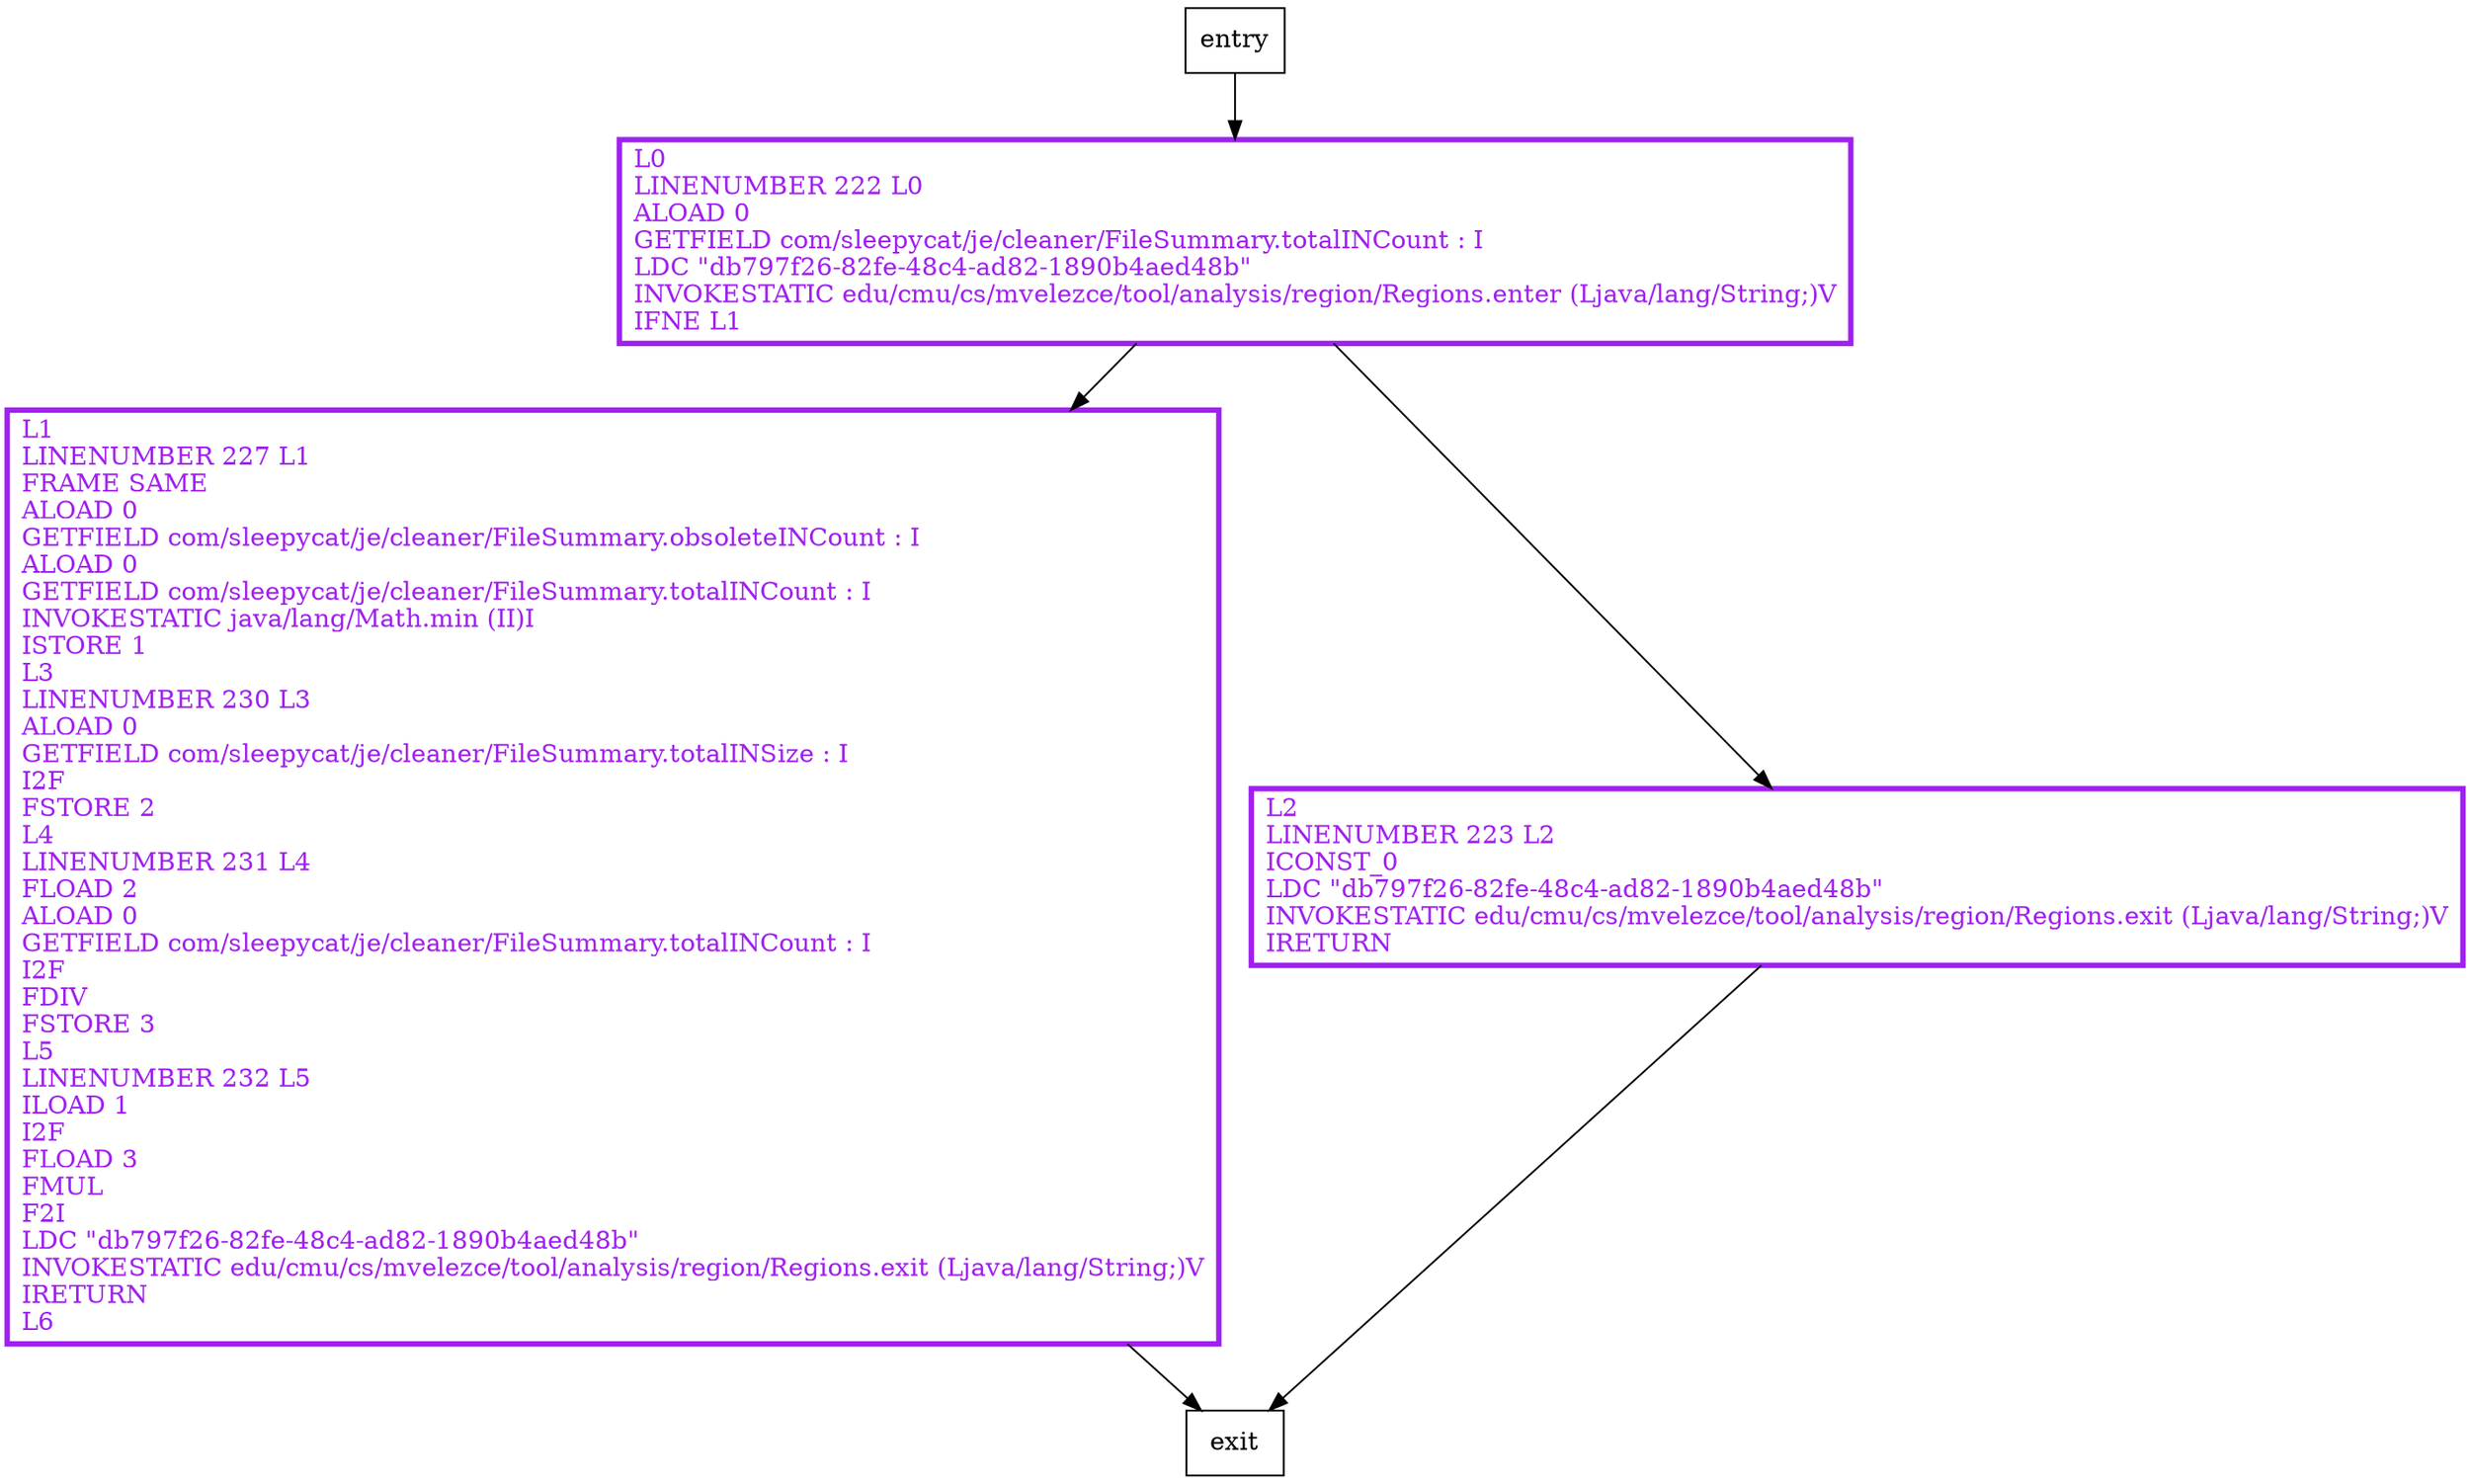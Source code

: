 digraph getObsoleteINSize {
node [shape=record];
1569908962 [label="L0\lLINENUMBER 222 L0\lALOAD 0\lGETFIELD com/sleepycat/je/cleaner/FileSummary.totalINCount : I\lLDC \"db797f26-82fe-48c4-ad82-1890b4aed48b\"\lINVOKESTATIC edu/cmu/cs/mvelezce/tool/analysis/region/Regions.enter (Ljava/lang/String;)V\lIFNE L1\l"];
215738773 [label="L1\lLINENUMBER 227 L1\lFRAME SAME\lALOAD 0\lGETFIELD com/sleepycat/je/cleaner/FileSummary.obsoleteINCount : I\lALOAD 0\lGETFIELD com/sleepycat/je/cleaner/FileSummary.totalINCount : I\lINVOKESTATIC java/lang/Math.min (II)I\lISTORE 1\lL3\lLINENUMBER 230 L3\lALOAD 0\lGETFIELD com/sleepycat/je/cleaner/FileSummary.totalINSize : I\lI2F\lFSTORE 2\lL4\lLINENUMBER 231 L4\lFLOAD 2\lALOAD 0\lGETFIELD com/sleepycat/je/cleaner/FileSummary.totalINCount : I\lI2F\lFDIV\lFSTORE 3\lL5\lLINENUMBER 232 L5\lILOAD 1\lI2F\lFLOAD 3\lFMUL\lF2I\lLDC \"db797f26-82fe-48c4-ad82-1890b4aed48b\"\lINVOKESTATIC edu/cmu/cs/mvelezce/tool/analysis/region/Regions.exit (Ljava/lang/String;)V\lIRETURN\lL6\l"];
1412195801 [label="L2\lLINENUMBER 223 L2\lICONST_0\lLDC \"db797f26-82fe-48c4-ad82-1890b4aed48b\"\lINVOKESTATIC edu/cmu/cs/mvelezce/tool/analysis/region/Regions.exit (Ljava/lang/String;)V\lIRETURN\l"];
entry;
exit;
entry -> 1569908962;
1569908962 -> 215738773;
1569908962 -> 1412195801;
215738773 -> exit;
1412195801 -> exit;
1569908962[fontcolor="purple", penwidth=3, color="purple"];
215738773[fontcolor="purple", penwidth=3, color="purple"];
1412195801[fontcolor="purple", penwidth=3, color="purple"];
}
